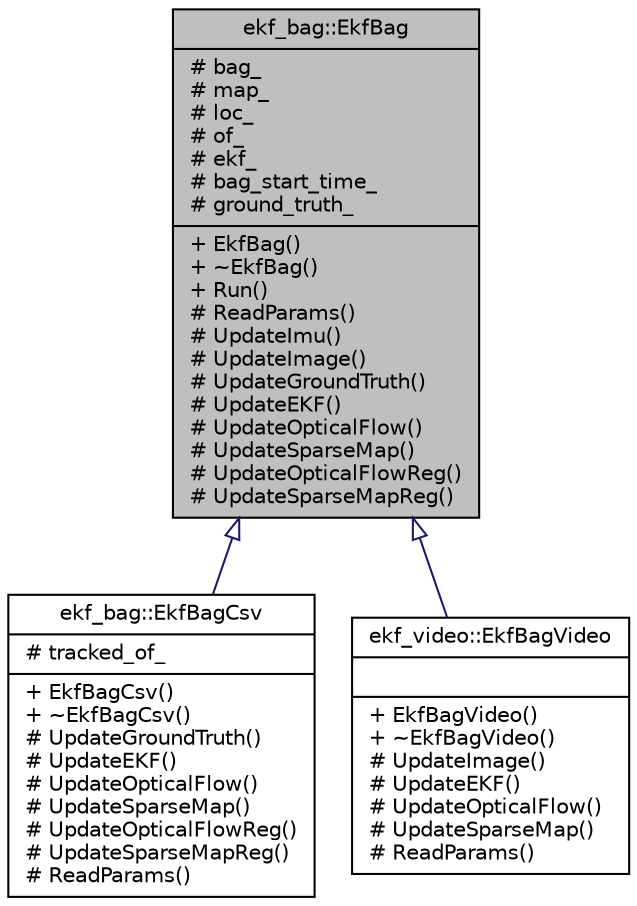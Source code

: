 digraph "ekf_bag::EkfBag"
{
 // LATEX_PDF_SIZE
  edge [fontname="Helvetica",fontsize="10",labelfontname="Helvetica",labelfontsize="10"];
  node [fontname="Helvetica",fontsize="10",shape=record];
  Node1 [label="{ekf_bag::EkfBag\n|# bag_\l# map_\l# loc_\l# of_\l# ekf_\l# bag_start_time_\l# ground_truth_\l|+ EkfBag()\l+ ~EkfBag()\l+ Run()\l# ReadParams()\l# UpdateImu()\l# UpdateImage()\l# UpdateGroundTruth()\l# UpdateEKF()\l# UpdateOpticalFlow()\l# UpdateSparseMap()\l# UpdateOpticalFlowReg()\l# UpdateSparseMapReg()\l}",height=0.2,width=0.4,color="black", fillcolor="grey75", style="filled", fontcolor="black",tooltip=" "];
  Node1 -> Node2 [dir="back",color="midnightblue",fontsize="10",style="solid",arrowtail="onormal",fontname="Helvetica"];
  Node2 [label="{ekf_bag::EkfBagCsv\n|# tracked_of_\l|+ EkfBagCsv()\l+ ~EkfBagCsv()\l# UpdateGroundTruth()\l# UpdateEKF()\l# UpdateOpticalFlow()\l# UpdateSparseMap()\l# UpdateOpticalFlowReg()\l# UpdateSparseMapReg()\l# ReadParams()\l}",height=0.2,width=0.4,color="black", fillcolor="white", style="filled",URL="$classekf__bag_1_1EkfBagCsv.html",tooltip=" "];
  Node1 -> Node3 [dir="back",color="midnightblue",fontsize="10",style="solid",arrowtail="onormal",fontname="Helvetica"];
  Node3 [label="{ekf_video::EkfBagVideo\n||+ EkfBagVideo()\l+ ~EkfBagVideo()\l# UpdateImage()\l# UpdateEKF()\l# UpdateOpticalFlow()\l# UpdateSparseMap()\l# ReadParams()\l}",height=0.2,width=0.4,color="black", fillcolor="white", style="filled",URL="$classekf__video_1_1EkfBagVideo.html",tooltip=" "];
}
